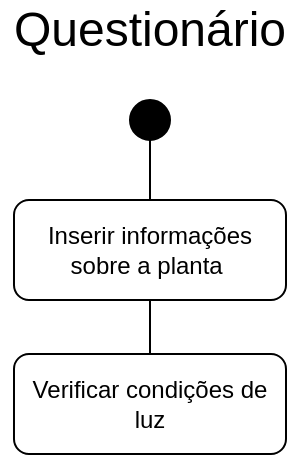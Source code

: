<mxfile version="24.3.1" type="github">
  <diagram name="Página-1" id="8Cdpj6XRsy2rY5eYVFZC">
    <mxGraphModel dx="954" dy="610" grid="1" gridSize="10" guides="1" tooltips="1" connect="1" arrows="1" fold="1" page="1" pageScale="1" pageWidth="827" pageHeight="1169" math="0" shadow="0">
      <root>
        <mxCell id="0" />
        <mxCell id="1" parent="0" />
        <mxCell id="DWfnJ0vSIlyuYI8jrPH5-1" value="" style="ellipse;whiteSpace=wrap;html=1;aspect=fixed;fillColor=#000000;" vertex="1" parent="1">
          <mxGeometry x="394" y="80" width="20" height="20" as="geometry" />
        </mxCell>
        <mxCell id="DWfnJ0vSIlyuYI8jrPH5-2" value="Inserir informações sobre a planta&amp;nbsp;" style="rounded=1;whiteSpace=wrap;html=1;" vertex="1" parent="1">
          <mxGeometry x="336" y="130" width="136" height="50" as="geometry" />
        </mxCell>
        <mxCell id="DWfnJ0vSIlyuYI8jrPH5-3" value="&lt;font style=&quot;font-size: 24px;&quot;&gt;Questionário&lt;/font&gt;" style="text;html=1;align=center;verticalAlign=middle;whiteSpace=wrap;rounded=0;" vertex="1" parent="1">
          <mxGeometry x="329" y="30" width="150" height="30" as="geometry" />
        </mxCell>
        <mxCell id="DWfnJ0vSIlyuYI8jrPH5-4" value="" style="endArrow=none;html=1;rounded=0;entryX=0.5;entryY=1;entryDx=0;entryDy=0;exitX=0.5;exitY=0;exitDx=0;exitDy=0;" edge="1" parent="1" source="DWfnJ0vSIlyuYI8jrPH5-2" target="DWfnJ0vSIlyuYI8jrPH5-1">
          <mxGeometry width="50" height="50" relative="1" as="geometry">
            <mxPoint x="480" y="190" as="sourcePoint" />
            <mxPoint x="530" y="140" as="targetPoint" />
          </mxGeometry>
        </mxCell>
        <mxCell id="DWfnJ0vSIlyuYI8jrPH5-5" value="" style="endArrow=none;html=1;rounded=0;entryX=0.5;entryY=1;entryDx=0;entryDy=0;exitX=0.5;exitY=0;exitDx=0;exitDy=0;" edge="1" parent="1" source="DWfnJ0vSIlyuYI8jrPH5-6" target="DWfnJ0vSIlyuYI8jrPH5-2">
          <mxGeometry width="50" height="50" relative="1" as="geometry">
            <mxPoint x="400" y="300" as="sourcePoint" />
            <mxPoint x="450" y="250" as="targetPoint" />
          </mxGeometry>
        </mxCell>
        <mxCell id="DWfnJ0vSIlyuYI8jrPH5-6" value="Verificar c&lt;span style=&quot;background-color: initial;&quot;&gt;ondições de luz&lt;/span&gt;" style="rounded=1;whiteSpace=wrap;html=1;" vertex="1" parent="1">
          <mxGeometry x="336" y="207" width="136" height="50" as="geometry" />
        </mxCell>
      </root>
    </mxGraphModel>
  </diagram>
</mxfile>

